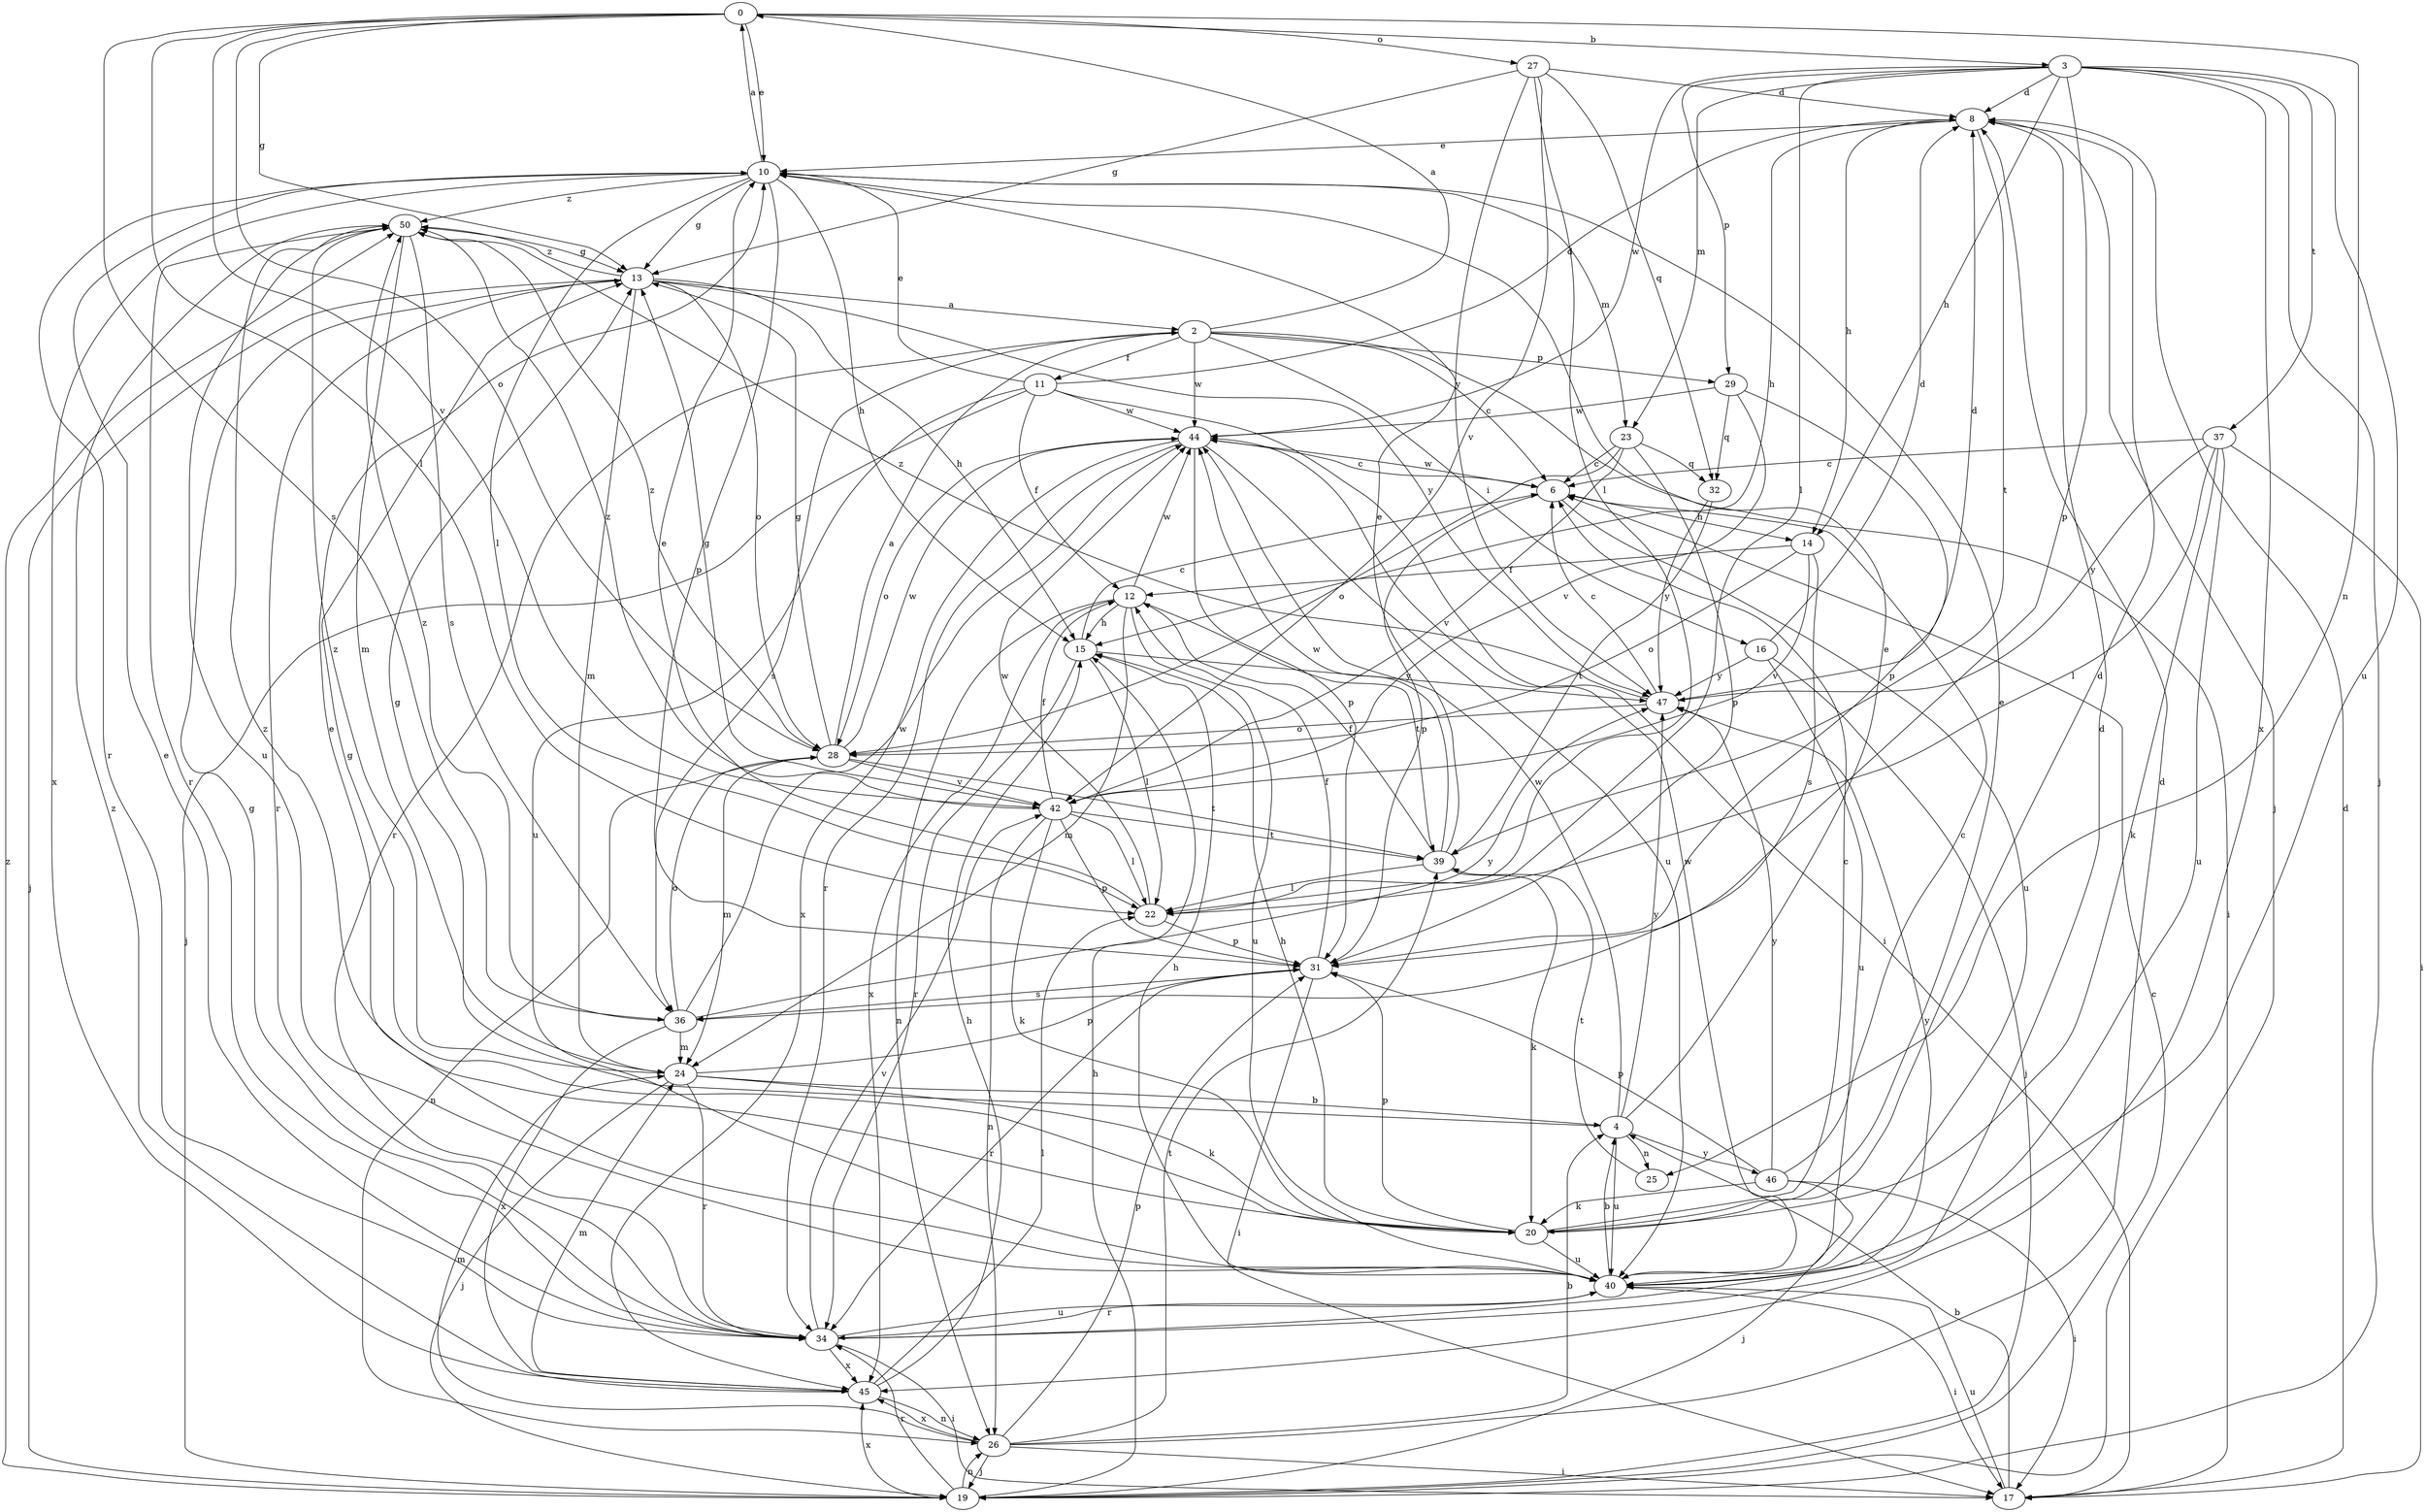 strict digraph  {
0;
2;
3;
4;
6;
8;
10;
11;
12;
13;
14;
15;
16;
17;
19;
20;
22;
23;
24;
25;
26;
27;
28;
29;
31;
32;
34;
36;
37;
39;
40;
42;
44;
45;
46;
47;
50;
0 -> 3  [label=b];
0 -> 10  [label=e];
0 -> 13  [label=g];
0 -> 22  [label=l];
0 -> 25  [label=n];
0 -> 27  [label=o];
0 -> 28  [label=o];
0 -> 36  [label=s];
0 -> 42  [label=v];
2 -> 0  [label=a];
2 -> 6  [label=c];
2 -> 11  [label=f];
2 -> 16  [label=i];
2 -> 17  [label=i];
2 -> 29  [label=p];
2 -> 34  [label=r];
2 -> 36  [label=s];
2 -> 44  [label=w];
3 -> 8  [label=d];
3 -> 14  [label=h];
3 -> 19  [label=j];
3 -> 22  [label=l];
3 -> 23  [label=m];
3 -> 29  [label=p];
3 -> 31  [label=p];
3 -> 37  [label=t];
3 -> 40  [label=u];
3 -> 44  [label=w];
3 -> 45  [label=x];
4 -> 10  [label=e];
4 -> 13  [label=g];
4 -> 25  [label=n];
4 -> 40  [label=u];
4 -> 44  [label=w];
4 -> 46  [label=y];
4 -> 47  [label=y];
6 -> 14  [label=h];
6 -> 31  [label=p];
6 -> 40  [label=u];
6 -> 44  [label=w];
8 -> 10  [label=e];
8 -> 14  [label=h];
8 -> 15  [label=h];
8 -> 19  [label=j];
8 -> 39  [label=t];
10 -> 0  [label=a];
10 -> 13  [label=g];
10 -> 15  [label=h];
10 -> 22  [label=l];
10 -> 23  [label=m];
10 -> 31  [label=p];
10 -> 34  [label=r];
10 -> 45  [label=x];
10 -> 50  [label=z];
11 -> 8  [label=d];
11 -> 10  [label=e];
11 -> 12  [label=f];
11 -> 17  [label=i];
11 -> 19  [label=j];
11 -> 40  [label=u];
11 -> 44  [label=w];
12 -> 15  [label=h];
12 -> 24  [label=m];
12 -> 26  [label=n];
12 -> 39  [label=t];
12 -> 40  [label=u];
12 -> 44  [label=w];
12 -> 45  [label=x];
13 -> 2  [label=a];
13 -> 15  [label=h];
13 -> 19  [label=j];
13 -> 24  [label=m];
13 -> 28  [label=o];
13 -> 34  [label=r];
13 -> 47  [label=y];
13 -> 50  [label=z];
14 -> 12  [label=f];
14 -> 28  [label=o];
14 -> 36  [label=s];
14 -> 42  [label=v];
15 -> 6  [label=c];
15 -> 22  [label=l];
15 -> 34  [label=r];
15 -> 47  [label=y];
16 -> 8  [label=d];
16 -> 19  [label=j];
16 -> 40  [label=u];
16 -> 47  [label=y];
17 -> 4  [label=b];
17 -> 8  [label=d];
17 -> 40  [label=u];
19 -> 6  [label=c];
19 -> 15  [label=h];
19 -> 26  [label=n];
19 -> 34  [label=r];
19 -> 45  [label=x];
19 -> 50  [label=z];
20 -> 6  [label=c];
20 -> 8  [label=d];
20 -> 10  [label=e];
20 -> 13  [label=g];
20 -> 15  [label=h];
20 -> 31  [label=p];
20 -> 40  [label=u];
20 -> 50  [label=z];
22 -> 10  [label=e];
22 -> 31  [label=p];
22 -> 44  [label=w];
23 -> 6  [label=c];
23 -> 28  [label=o];
23 -> 31  [label=p];
23 -> 32  [label=q];
23 -> 42  [label=v];
24 -> 4  [label=b];
24 -> 19  [label=j];
24 -> 20  [label=k];
24 -> 31  [label=p];
24 -> 34  [label=r];
24 -> 50  [label=z];
25 -> 39  [label=t];
26 -> 4  [label=b];
26 -> 8  [label=d];
26 -> 17  [label=i];
26 -> 19  [label=j];
26 -> 24  [label=m];
26 -> 31  [label=p];
26 -> 39  [label=t];
26 -> 45  [label=x];
27 -> 8  [label=d];
27 -> 13  [label=g];
27 -> 22  [label=l];
27 -> 32  [label=q];
27 -> 42  [label=v];
27 -> 47  [label=y];
28 -> 2  [label=a];
28 -> 13  [label=g];
28 -> 24  [label=m];
28 -> 26  [label=n];
28 -> 39  [label=t];
28 -> 42  [label=v];
28 -> 44  [label=w];
28 -> 50  [label=z];
29 -> 31  [label=p];
29 -> 32  [label=q];
29 -> 42  [label=v];
29 -> 44  [label=w];
31 -> 12  [label=f];
31 -> 17  [label=i];
31 -> 34  [label=r];
31 -> 36  [label=s];
32 -> 39  [label=t];
32 -> 47  [label=y];
34 -> 8  [label=d];
34 -> 10  [label=e];
34 -> 13  [label=g];
34 -> 17  [label=i];
34 -> 40  [label=u];
34 -> 42  [label=v];
34 -> 45  [label=x];
34 -> 47  [label=y];
36 -> 24  [label=m];
36 -> 28  [label=o];
36 -> 44  [label=w];
36 -> 45  [label=x];
36 -> 47  [label=y];
36 -> 50  [label=z];
37 -> 6  [label=c];
37 -> 17  [label=i];
37 -> 20  [label=k];
37 -> 22  [label=l];
37 -> 40  [label=u];
37 -> 47  [label=y];
39 -> 10  [label=e];
39 -> 12  [label=f];
39 -> 20  [label=k];
39 -> 22  [label=l];
39 -> 44  [label=w];
40 -> 4  [label=b];
40 -> 10  [label=e];
40 -> 15  [label=h];
40 -> 17  [label=i];
40 -> 34  [label=r];
40 -> 44  [label=w];
42 -> 12  [label=f];
42 -> 13  [label=g];
42 -> 20  [label=k];
42 -> 22  [label=l];
42 -> 26  [label=n];
42 -> 31  [label=p];
42 -> 39  [label=t];
42 -> 50  [label=z];
44 -> 6  [label=c];
44 -> 28  [label=o];
44 -> 31  [label=p];
44 -> 34  [label=r];
44 -> 40  [label=u];
44 -> 45  [label=x];
45 -> 15  [label=h];
45 -> 22  [label=l];
45 -> 24  [label=m];
45 -> 26  [label=n];
45 -> 50  [label=z];
46 -> 6  [label=c];
46 -> 17  [label=i];
46 -> 19  [label=j];
46 -> 20  [label=k];
46 -> 31  [label=p];
46 -> 47  [label=y];
47 -> 6  [label=c];
47 -> 8  [label=d];
47 -> 28  [label=o];
47 -> 50  [label=z];
50 -> 13  [label=g];
50 -> 24  [label=m];
50 -> 34  [label=r];
50 -> 36  [label=s];
50 -> 40  [label=u];
}
